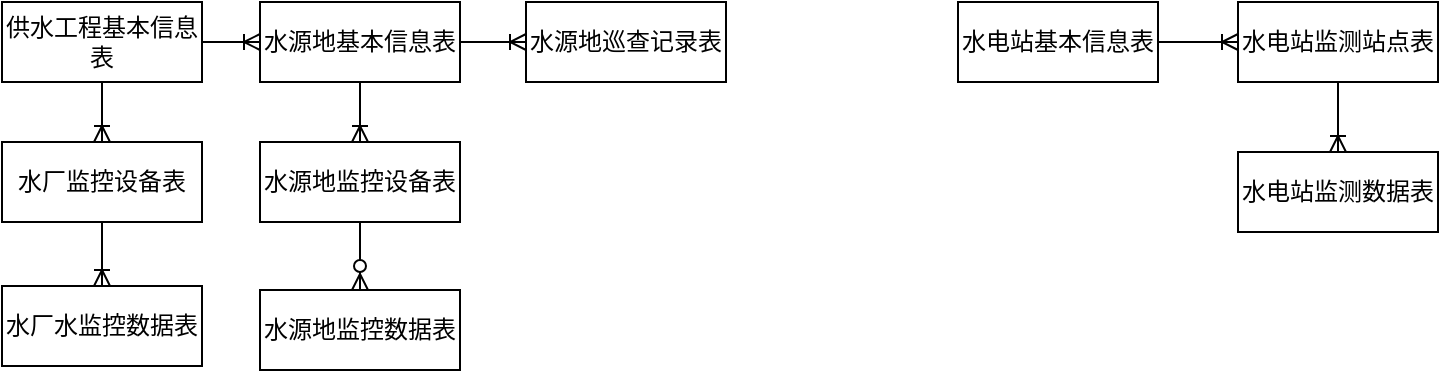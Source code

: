 <mxfile version="14.1.8" type="github">
  <diagram id="R2lEEEUBdFMjLlhIrx00" name="Page-1">
    <mxGraphModel dx="1422" dy="794" grid="0" gridSize="10" guides="1" tooltips="1" connect="1" arrows="1" fold="1" page="0" pageScale="1" pageWidth="850" pageHeight="1100" math="0" shadow="0" extFonts="Permanent Marker^https://fonts.googleapis.com/css?family=Permanent+Marker">
      <root>
        <mxCell id="0" />
        <mxCell id="1" parent="0" />
        <mxCell id="utO9Kj6KLsNNvzCChyN6-2" value="供水工程基本信息表" style="whiteSpace=wrap;html=1;align=center;" parent="1" vertex="1">
          <mxGeometry x="200" y="140" width="100" height="40" as="geometry" />
        </mxCell>
        <mxCell id="utO9Kj6KLsNNvzCChyN6-3" value="水源地基本信息表" style="whiteSpace=wrap;html=1;align=center;" parent="1" vertex="1">
          <mxGeometry x="329" y="140" width="100" height="40" as="geometry" />
        </mxCell>
        <mxCell id="utO9Kj6KLsNNvzCChyN6-4" value="水源地巡查记录表" style="whiteSpace=wrap;html=1;align=center;" parent="1" vertex="1">
          <mxGeometry x="462" y="140" width="100" height="40" as="geometry" />
        </mxCell>
        <mxCell id="utO9Kj6KLsNNvzCChyN6-5" value="" style="edgeStyle=entityRelationEdgeStyle;fontSize=12;html=1;endArrow=ERoneToMany;exitX=1;exitY=0.5;exitDx=0;exitDy=0;" parent="1" source="utO9Kj6KLsNNvzCChyN6-3" target="utO9Kj6KLsNNvzCChyN6-4" edge="1">
          <mxGeometry width="100" height="100" relative="1" as="geometry">
            <mxPoint x="374" y="380" as="sourcePoint" />
            <mxPoint x="474" y="280" as="targetPoint" />
          </mxGeometry>
        </mxCell>
        <mxCell id="utO9Kj6KLsNNvzCChyN6-6" value="水源地监控设备表" style="whiteSpace=wrap;html=1;align=center;" parent="1" vertex="1">
          <mxGeometry x="329" y="210" width="100" height="40" as="geometry" />
        </mxCell>
        <mxCell id="utO9Kj6KLsNNvzCChyN6-7" value="" style="fontSize=12;html=1;endArrow=ERoneToMany;entryX=0.5;entryY=0;entryDx=0;entryDy=0;" parent="1" source="utO9Kj6KLsNNvzCChyN6-3" target="utO9Kj6KLsNNvzCChyN6-6" edge="1">
          <mxGeometry width="100" height="100" relative="1" as="geometry">
            <mxPoint x="424" y="320" as="sourcePoint" />
            <mxPoint x="524" y="220" as="targetPoint" />
          </mxGeometry>
        </mxCell>
        <mxCell id="utO9Kj6KLsNNvzCChyN6-8" value="水源地监控数据表" style="whiteSpace=wrap;html=1;align=center;" parent="1" vertex="1">
          <mxGeometry x="329" y="284" width="100" height="40" as="geometry" />
        </mxCell>
        <mxCell id="utO9Kj6KLsNNvzCChyN6-9" value="" style="fontSize=12;html=1;endArrow=ERzeroToMany;endFill=1;exitX=0.5;exitY=1;exitDx=0;exitDy=0;entryX=0.5;entryY=0;entryDx=0;entryDy=0;" parent="1" source="utO9Kj6KLsNNvzCChyN6-6" target="utO9Kj6KLsNNvzCChyN6-8" edge="1">
          <mxGeometry width="100" height="100" relative="1" as="geometry">
            <mxPoint x="454" y="390" as="sourcePoint" />
            <mxPoint x="554" y="290" as="targetPoint" />
          </mxGeometry>
        </mxCell>
        <mxCell id="xRg_u-ajiNwcRpn-7tI3-1" value="" style="edgeStyle=entityRelationEdgeStyle;fontSize=12;html=1;endArrow=ERoneToMany;exitX=1;exitY=0.5;exitDx=0;exitDy=0;entryX=0;entryY=0.5;entryDx=0;entryDy=0;" edge="1" parent="1" source="utO9Kj6KLsNNvzCChyN6-2" target="utO9Kj6KLsNNvzCChyN6-3">
          <mxGeometry width="100" height="100" relative="1" as="geometry">
            <mxPoint x="260" y="310" as="sourcePoint" />
            <mxPoint x="360" y="210" as="targetPoint" />
          </mxGeometry>
        </mxCell>
        <mxCell id="xRg_u-ajiNwcRpn-7tI3-2" value="水厂监控设备表" style="whiteSpace=wrap;html=1;align=center;" vertex="1" parent="1">
          <mxGeometry x="200" y="210" width="100" height="40" as="geometry" />
        </mxCell>
        <mxCell id="xRg_u-ajiNwcRpn-7tI3-3" value="水厂水监控数据表" style="whiteSpace=wrap;html=1;align=center;" vertex="1" parent="1">
          <mxGeometry x="200" y="282" width="100" height="40" as="geometry" />
        </mxCell>
        <mxCell id="xRg_u-ajiNwcRpn-7tI3-4" value="" style="fontSize=12;html=1;endArrow=ERoneToMany;exitX=0.5;exitY=1;exitDx=0;exitDy=0;entryX=0.5;entryY=0;entryDx=0;entryDy=0;" edge="1" parent="1" source="utO9Kj6KLsNNvzCChyN6-2" target="xRg_u-ajiNwcRpn-7tI3-2">
          <mxGeometry width="100" height="100" relative="1" as="geometry">
            <mxPoint x="290" y="300" as="sourcePoint" />
            <mxPoint x="390" y="200" as="targetPoint" />
          </mxGeometry>
        </mxCell>
        <mxCell id="xRg_u-ajiNwcRpn-7tI3-5" value="" style="fontSize=12;html=1;endArrow=ERoneToMany;exitX=0.5;exitY=1;exitDx=0;exitDy=0;entryX=0.5;entryY=0;entryDx=0;entryDy=0;" edge="1" parent="1" source="xRg_u-ajiNwcRpn-7tI3-2" target="xRg_u-ajiNwcRpn-7tI3-3">
          <mxGeometry width="100" height="100" relative="1" as="geometry">
            <mxPoint x="330" y="360" as="sourcePoint" />
            <mxPoint x="430" y="260" as="targetPoint" />
          </mxGeometry>
        </mxCell>
        <mxCell id="xRg_u-ajiNwcRpn-7tI3-6" value="水电站基本信息表" style="whiteSpace=wrap;html=1;align=center;" vertex="1" parent="1">
          <mxGeometry x="678" y="140" width="100" height="40" as="geometry" />
        </mxCell>
        <mxCell id="xRg_u-ajiNwcRpn-7tI3-7" value="水电站监测站点表" style="whiteSpace=wrap;html=1;align=center;" vertex="1" parent="1">
          <mxGeometry x="818" y="140" width="100" height="40" as="geometry" />
        </mxCell>
        <mxCell id="xRg_u-ajiNwcRpn-7tI3-8" value="水电站监测数据表" style="whiteSpace=wrap;html=1;align=center;" vertex="1" parent="1">
          <mxGeometry x="818" y="215" width="100" height="40" as="geometry" />
        </mxCell>
        <mxCell id="xRg_u-ajiNwcRpn-7tI3-9" value="" style="edgeStyle=entityRelationEdgeStyle;fontSize=12;html=1;endArrow=ERoneToMany;exitX=1;exitY=0.5;exitDx=0;exitDy=0;" edge="1" parent="1" source="xRg_u-ajiNwcRpn-7tI3-6" target="xRg_u-ajiNwcRpn-7tI3-7">
          <mxGeometry width="100" height="100" relative="1" as="geometry">
            <mxPoint x="743" y="327" as="sourcePoint" />
            <mxPoint x="843" y="227" as="targetPoint" />
          </mxGeometry>
        </mxCell>
        <mxCell id="xRg_u-ajiNwcRpn-7tI3-10" value="" style="fontSize=12;html=1;endArrow=ERoneToMany;exitX=0.5;exitY=1;exitDx=0;exitDy=0;" edge="1" parent="1" source="xRg_u-ajiNwcRpn-7tI3-7" target="xRg_u-ajiNwcRpn-7tI3-8">
          <mxGeometry width="100" height="100" relative="1" as="geometry">
            <mxPoint x="703" y="344" as="sourcePoint" />
            <mxPoint x="803" y="244" as="targetPoint" />
          </mxGeometry>
        </mxCell>
      </root>
    </mxGraphModel>
  </diagram>
</mxfile>
